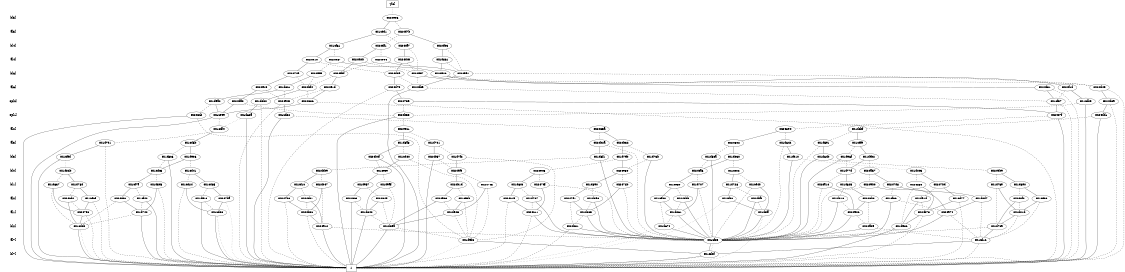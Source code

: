 digraph "DD" {
size = "7.5,10"
center = true;
edge [dir = none];
{ node [shape = plaintext];
  edge [style = invis];
  "CONST NODES" [style = invis];
" b[5] " -> " a[5] " -> " b[4] " -> " a[4] " -> " b[6] " -> " a[6] " -> " op[0] " -> " op[1] " -> " a[2] " -> " a[3] " -> " b[3] " -> " b[0] " -> " b[1] " -> " a[0] " -> " a[1] " -> " b[2] " -> " a[7] " -> " b[7] " -> "CONST NODES"; 
}
{ rank = same; node [shape = box]; edge [style = invis];
"  y[6]  "; }
{ rank = same; " b[5] ";
"0x24e06";
}
{ rank = same; " a[5] ";
"0x1ced1";
"0x24d7b";
}
{ rank = same; " b[4] ";
"0x24f03";
"0x24ca7";
"0x1cf61";
"0x24df1";
}
{ rank = same; " a[4] ";
"0x1d861";
"0x24e87";
"0x24e10";
"0x24d40";
"0x24d0b";
"0x24e94";
}
{ rank = same; " b[6] ";
"0x24d09";
"0x24729";
"0x24ebf";
"0x24e57";
"0x24ee1";
"0x24ee5";
"0x24e2c";
}
{ rank = same; " a[6] ";
"0x24e1d";
"0x24e15";
"0x24f1d";
"0x24bf4";
"0x24db9";
"0x1d8c1";
"0x24d45";
"0x24d75";
"0x24d81";
}
{ rank = same; " op[0] ";
"0x24886";
"0x1d0b0";
"0x24940";
"0x24759";
"0x1d9a2";
"0x24d89";
"0x1cdb5";
"0x1cf57";
"0x24da0";
}
{ rank = same; " op[1] ";
"0x24b53";
"0x24c7f";
"0x24dd1";
"0x248cb";
"0x1cd32";
"0x1ce99";
"0x1d68a";
}
{ rank = same; " a[2] ";
"0x1d8bf";
"0x1cdf4";
"0x249c1";
"0x24894";
"0x2485a";
}
{ rank = same; " a[3] ";
"0x1d642";
"0x24b2a";
"0x1d791";
"0x1d8a3";
"0x24802";
"0x1d5e1";
"0x1cefe";
"0x1cd5b";
"0x1d701";
"0x24b32";
}
{ rank = same; " b[3] ";
"0x1d8c6";
"0x24b4f";
"0x24b57";
"0x1d030";
"0x1d7f2";
"0x1d73b";
"0x1d906";
"0x1d5ca";
"0x1d910";
"0x1d9b2";
"0x1d64b";
"0x1d6f1";
"0x1cfed";
"0x1d96f";
"0x1cd40";
"0x1d7eb";
}
{ rank = same; " b[0] ";
"0x24bb9";
"0x1ce02";
"0x249b9";
"0x249f9";
"0x1d02b";
"0x24930";
"0x1d003";
"0x1cec9";
"0x24a57";
"0x1cd41";
"0x24943";
"0x1d77d";
"0x24ca6";
"0x1cdc3";
}
{ rank = same; " b[1] ";
"0x1d890";
"0x247d8";
"0x1d728";
"0x1d637";
"0x24a1c";
"0x1d957";
"0x1d76e";
"0x1d707";
"0x249b0";
"0x1d5d3";
"0x1ce4b";
"0x1d64c";
"0x24884";
"0x1cf1c";
"0x247bd";
"0x24743";
"0x1ce69";
"0x1d9af";
"0x1d78d";
"0x1cf7a";
"0x24b47";
"0x1cd65";
"0x1d6e0";
"0x2472b";
"0x1cd24";
"0x247df";
"0x24b1d";
"0x1d825";
}
{ rank = same; " a[0] ";
"0x24bfb";
"0x1cece";
"0x248bb";
"0x24963";
"0x1ce06";
"0x1ceb8";
"0x1d91c";
"0x1d767";
"0x1d898";
"0x248b8";
"0x1d0d7";
"0x24c19";
"0x247b8";
"0x1cd77";
"0x24cb1";
"0x1cf66";
"0x1ce3b";
"0x248f2";
"0x1cf42";
"0x24cc3";
"0x24cbc";
"0x247e1";
"0x1cf8c";
"0x24845";
"0x1d016";
"0x24cd2";
"0x247ba";
"0x1d91d";
}
{ rank = same; " a[1] ";
"0x24b3c";
"0x1d742";
"0x2475c";
"0x24c11";
"0x1d8ff";
"0x1d01d";
"0x24b73";
"0x1d061";
"0x24974";
"0x1d8c5";
"0x2490c";
"0x1cd08";
"0x1d842";
"0x1d943";
}
{ rank = same; " b[2] ";
"0x24b81";
"0x1d674";
"0x1d69a";
"0x1d98c";
"0x24912";
"0x1d7c9";
"0x24a09";
"0x1cd0b";
}
{ rank = same; " a[7] ";
"0x1d9bc";
"0x1cd1c";
"0x1cf25";
}
{ rank = same; " b[7] ";
"0x1cd0f";
}
{ rank = same; "CONST NODES";
{ node [shape = box]; "0x1ccfc";
}
}
"  y[6]  " -> "0x24e06" [style = dotted];
"0x24e06" -> "0x1ced1";
"0x24e06" -> "0x24d7b" [style = dashed];
"0x1ced1" -> "0x1cf61";
"0x1ced1" -> "0x24ca7" [style = dashed];
"0x24d7b" -> "0x24f03";
"0x24d7b" -> "0x24df1" [style = dashed];
"0x24f03" -> "0x1d861";
"0x24f03" -> "0x24ee1" [style = dashed];
"0x24ca7" -> "0x24d40";
"0x24ca7" -> "0x24e57" [style = dashed];
"0x1cf61" -> "0x24e10";
"0x1cf61" -> "0x24e87" [style = dashed];
"0x24df1" -> "0x24d0b";
"0x24df1" -> "0x24e94" [style = dashed];
"0x1d861" -> "0x24e2c";
"0x1d861" -> "0x24ee1" [style = dashed];
"0x24e87" -> "0x24e2c";
"0x24e87" -> "0x24ee5" [style = dashed];
"0x24e10" -> "0x24729";
"0x24e10" -> "0x24d09" [style = dashed];
"0x24d40" -> "0x24d09";
"0x24d40" -> "0x24e57" [style = dashed];
"0x24d0b" -> "0x24ebf";
"0x24d0b" -> "0x24e57" [style = dashed];
"0x24e94" -> "0x24ee1";
"0x24e94" -> "0x24ebf" [style = dashed];
"0x24d09" -> "0x24d75";
"0x24d09" -> "0x24db9" [style = dashed];
"0x24729" -> "0x24e15";
"0x24729" -> "0x24bf4" [style = dashed];
"0x24ebf" -> "0x24e1d";
"0x24ebf" -> "0x24bf4" [style = dashed];
"0x24e57" -> "0x24d81";
"0x24e57" -> "0x24db9" [style = dashed];
"0x24ee1" -> "0x24db9";
"0x24ee1" -> "0x24d45" [style = dashed];
"0x24ee5" -> "0x1d8c1";
"0x24ee5" -> "0x24bf4" [style = dashed];
"0x24e2c" -> "0x24f1d";
"0x24e2c" -> "0x24d45" [style = dashed];
"0x24e1d" -> "0x24886";
"0x24e1d" -> "0x24940" [style = dashed];
"0x24e15" -> "0x24da0";
"0x24e15" -> "0x24940" [style = dashed];
"0x24f1d" -> "0x1cdb5";
"0x24f1d" -> "0x1cf57" [style = dashed];
"0x24bf4" -> "0x1d0b0";
"0x24bf4" -> "0x24886" [style = dashed];
"0x24db9" -> "0x1ccfc";
"0x24db9" -> "0x1cf57" [style = dashed];
"0x1d8c1" -> "0x1d9a2";
"0x1d8c1" -> "0x24940" [style = dashed];
"0x24d45" -> "0x24d89";
"0x24d45" -> "0x1ccfc" [style = dashed];
"0x24d75" -> "0x24759";
"0x24d75" -> "0x1ccfc" [style = dashed];
"0x24d81" -> "0x1cf57";
"0x24d81" -> "0x1ccfc" [style = dashed];
"0x24886" -> "0x1ce99";
"0x24886" -> "0x1ccfc" [style = dashed];
"0x1d0b0" -> "0x1d68a";
"0x1d0b0" -> "0x1ccfc" [style = dashed];
"0x24940" -> "0x1cd32";
"0x24940" -> "0x1ccfc" [style = dashed];
"0x24759" -> "0x24c7f";
"0x24759" -> "0x24b53" [style = dashed];
"0x1d9a2" -> "0x1ce99";
"0x1d9a2" -> "0x248cb" [style = dashed];
"0x24d89" -> "0x24dd1";
"0x24d89" -> "0x1ccfc" [style = dashed];
"0x1cdb5" -> "0x1ccfc";
"0x1cdb5" -> "0x24b53" [style = dashed];
"0x1cf57" -> "0x24c7f";
"0x1cf57" -> "0x1ccfc" [style = dashed];
"0x24da0" -> "0x1ce99";
"0x24da0" -> "0x24b53" [style = dashed];
"0x24b53" -> "0x1ccfc";
"0x24b53" -> "0x249c1" [style = dashed];
"0x24c7f" -> "0x1ccfc";
"0x24c7f" -> "0x24894" [style = dashed];
"0x24dd1" -> "0x1ccfc";
"0x24dd1" -> "0x1d8bf" [style = dashed];
"0x248cb" -> "0x1ccfc";
"0x248cb" -> "0x1d9bc" [style = dashed];
"0x1cd32" -> "0x1ccfc";
"0x1cd32" -> "0x2485a" [style = dashed];
"0x1ce99" -> "0x1ccfc";
"0x1ce99" -> "0x1cdf4" [style = dashed];
"0x1d68a" -> "0x1ccfc";
"0x1d68a" -> "0x1cdf4" [style = dotted];
"0x1d8bf" -> "0x1cefe";
"0x1d8bf" -> "0x1d5e1" [style = dashed];
"0x1cdf4" -> "0x1cd5b";
"0x1cdf4" -> "0x1d791" [style = dashed];
"0x249c1" -> "0x1d8a3";
"0x249c1" -> "0x1d701" [style = dashed];
"0x24894" -> "0x24802";
"0x24894" -> "0x1d642" [style = dashed];
"0x2485a" -> "0x24b32";
"0x2485a" -> "0x24b2a" [style = dashed];
"0x1d642" -> "0x1d910";
"0x1d642" -> "0x1cf25" [style = dashed];
"0x24b2a" -> "0x1d6f1";
"0x24b2a" -> "0x1cf25" [style = dashed];
"0x1d791" -> "0x1cfed";
"0x1d791" -> "0x1ccfc" [style = dashed];
"0x1d8a3" -> "0x24b4f";
"0x1d8a3" -> "0x1cd40" [style = dashed];
"0x24802" -> "0x1d030";
"0x24802" -> "0x1d5ca" [style = dashed];
"0x1d5e1" -> "0x1d64b";
"0x1d5e1" -> "0x1cf25" [style = dashed];
"0x1cefe" -> "0x1d9b2";
"0x1cefe" -> "0x1d96f" [style = dashed];
"0x1cd5b" -> "0x1d906";
"0x1cd5b" -> "0x1d8c6" [style = dashed];
"0x1d701" -> "0x24b57";
"0x1d701" -> "0x1d7f2" [style = dashed];
"0x24b32" -> "0x1d7eb";
"0x24b32" -> "0x1d73b" [style = dashed];
"0x1d8c6" -> "0x1ccfc";
"0x1d8c6" -> "0x1cdc3" [style = dashed];
"0x24b4f" -> "0x1ccfc";
"0x24b4f" -> "0x1cec9" [style = dashed];
"0x24b57" -> "0x1ccfc";
"0x24b57" -> "0x249f9" [style = dashed];
"0x1d030" -> "0x24ca6";
"0x1d030" -> "0x1ce02" [style = dashed];
"0x1d7f2" -> "0x249f9";
"0x1d7f2" -> "0x1d9bc" [style = dashed];
"0x1d73b" -> "0x1cf25";
"0x1d73b" -> "0x24930" [style = dashed];
"0x1d906" -> "0x1cdc3";
"0x1d906" -> "0x1cd41" [style = dashed];
"0x1d5ca" -> "0x1cf25";
"0x1d5ca" -> "0x24ca6" [style = dashed];
"0x1d910" -> "0x1cf25";
"0x1d910" -> "0x1d003" [style = dotted];
"0x1d9b2" -> "0x1d77d";
"0x1d9b2" -> "0x24a57" [style = dashed];
"0x1d64b" -> "0x1cf25";
"0x1d64b" -> "0x249b9" [style = dashed];
"0x1d6f1" -> "0x1cf25";
"0x1d6f1" -> "0x24bb9" [style = dashed];
"0x1cfed" -> "0x1ccfc";
"0x1cfed" -> "0x1d02b" [style = dotted];
"0x1d96f" -> "0x1cf25";
"0x1d96f" -> "0x1d77d" [style = dashed];
"0x1cd40" -> "0x1cec9";
"0x1cd40" -> "0x1d9bc" [style = dashed];
"0x1d7eb" -> "0x24930";
"0x1d7eb" -> "0x24943" [style = dashed];
"0x24bb9" -> "0x1cf1c";
"0x24bb9" -> "0x24b47" [style = dashed];
"0x1ce02" -> "0x1d728";
"0x1ce02" -> "0x1ce4b" [style = dashed];
"0x249b9" -> "0x1d6e0";
"0x249b9" -> "0x1d76e" [style = dashed];
"0x249f9" -> "0x24b1d";
"0x249f9" -> "0x24743" [style = dashed];
"0x1d02b" -> "0x1d78d";
"0x1d02b" -> "0x1d637" [style = dashed];
"0x24930" -> "0x1d890";
"0x24930" -> "0x2472b" [style = dashed];
"0x1d003" -> "0x247bd";
"0x1d003" -> "0x24884" [style = dashed];
"0x1cec9" -> "0x1d957";
"0x1cec9" -> "0x1d9af" [style = dashed];
"0x24a57" -> "0x247d8";
"0x24a57" -> "0x249b0" [style = dashed];
"0x1cd41" -> "0x1cd65";
"0x1cd41" -> "0x1cd24" [style = dashed];
"0x24943" -> "0x1d64c";
"0x24943" -> "0x247df" [style = dashed];
"0x1d77d" -> "0x1d825";
"0x1d77d" -> "0x24a1c" [style = dashed];
"0x24ca6" -> "0x1ce69";
"0x24ca6" -> "0x1d707" [style = dashed];
"0x1cdc3" -> "0x1cf7a";
"0x1cdc3" -> "0x1d5d3" [style = dashed];
"0x1d890" -> "0x247e1";
"0x1d890" -> "0x1d898" [style = dashed];
"0x247d8" -> "0x1d0d7";
"0x247d8" -> "0x1cf66" [style = dashed];
"0x1d728" -> "0x1cf8c";
"0x1d728" -> "0x24bfb" [style = dashed];
"0x1d637" -> "0x2475c";
"0x1d637" -> "0x1cd0b" [style = dashed];
"0x24a1c" -> "0x2490c";
"0x24a1c" -> "0x1cf25" [style = dashed];
"0x1d957" -> "0x24cc3";
"0x1d957" -> "0x24845" [style = dashed];
"0x1d76e" -> "0x1d01d";
"0x1d76e" -> "0x1d7c9" [style = dashed];
"0x1d707" -> "0x1d061";
"0x1d707" -> "0x1cf25" [style = dashed];
"0x249b0" -> "0x24974";
"0x249b0" -> "0x1cf25" [style = dashed];
"0x1d5d3" -> "0x1d742";
"0x1d5d3" -> "0x1ccfc" [style = dashed];
"0x1ce4b" -> "0x1d8ff";
"0x1ce4b" -> "0x1cf25" [style = dashed];
"0x1d64c" -> "0x24c19";
"0x1d64c" -> "0x1d767" [style = dashed];
"0x24884" -> "0x24b73";
"0x24884" -> "0x1d98c" [style = dashed];
"0x1cf1c" -> "0x247b8";
"0x1cf1c" -> "0x24cb1" [style = dashed];
"0x247bd" -> "0x1cd77";
"0x247bd" -> "0x1d91d" [style = dashed];
"0x24743" -> "0x1d943";
"0x24743" -> "0x1d9bc" [style = dashed];
"0x1ce69" -> "0x1ceb8";
"0x1ce69" -> "0x248bb" [style = dashed];
"0x1d9af" -> "0x1d842";
"0x1d9af" -> "0x1d69a" [style = dashed];
"0x1d78d" -> "0x1cece";
"0x1d78d" -> "0x24cd2" [style = dashed];
"0x1cf7a" -> "0x24cbc";
"0x1cf7a" -> "0x1cf42" [style = dashed];
"0x24b47" -> "0x24b3c";
"0x24b47" -> "0x24912" [style = dashed];
"0x1cd65" -> "0x247ba";
"0x1cd65" -> "0x1d91c" [style = dashed];
"0x1d6e0" -> "0x1ce06";
"0x1d6e0" -> "0x248f2" [style = dashed];
"0x2472b" -> "0x1d8c5";
"0x2472b" -> "0x1cf25" [style = dashed];
"0x1cd24" -> "0x1cd08";
"0x1cd24" -> "0x1ccfc" [style = dashed];
"0x247df" -> "0x24c11";
"0x247df" -> "0x1cf25" [style = dashed];
"0x24b1d" -> "0x24963";
"0x24b1d" -> "0x1ce3b" [style = dashed];
"0x1d825" -> "0x248b8";
"0x1d825" -> "0x1d016" [style = dashed];
"0x24bfb" -> "0x1cf25";
"0x24bfb" -> "0x1d8ff" [style = dashed];
"0x1cece" -> "0x2475c";
"0x1cece" -> "0x1ccfc" [style = dashed];
"0x248bb" -> "0x1cf25";
"0x248bb" -> "0x1d061" [style = dashed];
"0x24963" -> "0x1d69a";
"0x24963" -> "0x1d943" [style = dashed];
"0x1ce06" -> "0x1d01d";
"0x1ce06" -> "0x1cd1c" [style = dashed];
"0x1ceb8" -> "0x1d061";
"0x1ceb8" -> "0x1d674" [style = dashed];
"0x1d91c" -> "0x1ccfc";
"0x1d91c" -> "0x1cd08" [style = dashed];
"0x1d767" -> "0x1cf25";
"0x1d767" -> "0x24c11" [style = dashed];
"0x1d898" -> "0x1cf25";
"0x1d898" -> "0x1d8c5" [style = dashed];
"0x248b8" -> "0x2490c";
"0x248b8" -> "0x24a09" [style = dashed];
"0x1d0d7" -> "0x24974";
"0x1d0d7" -> "0x1cd1c" [style = dashed];
"0x24c19" -> "0x24c11";
"0x24c19" -> "0x1ccfc" [style = dashed];
"0x247b8" -> "0x24b3c";
"0x247b8" -> "0x1ccfc" [style = dashed];
"0x1cd77" -> "0x24b73";
"0x1cd77" -> "0x1ccfc" [style = dashed];
"0x24cb1" -> "0x24912";
"0x24cb1" -> "0x24b3c" [style = dashed];
"0x1cf66" -> "0x1cf25";
"0x1cf66" -> "0x24974" [style = dashed];
"0x1ce3b" -> "0x1d943";
"0x1ce3b" -> "0x1d9bc" [style = dashed];
"0x248f2" -> "0x1d7c9";
"0x248f2" -> "0x1d01d" [style = dashed];
"0x1cf42" -> "0x1ccfc";
"0x1cf42" -> "0x1d742" [style = dashed];
"0x24cc3" -> "0x1ccfc";
"0x24cc3" -> "0x1d842" [style = dashed];
"0x24cbc" -> "0x1d742";
"0x24cbc" -> "0x1cd0b" [style = dashed];
"0x247e1" -> "0x1d8c5";
"0x247e1" -> "0x24b81" [style = dashed];
"0x1cf8c" -> "0x1d8ff";
"0x1cf8c" -> "0x1ccfc" [style = dotted];
"0x24845" -> "0x1d842";
"0x24845" -> "0x1d69a" [style = dashed];
"0x1d016" -> "0x1cf25";
"0x1d016" -> "0x2490c" [style = dashed];
"0x24cd2" -> "0x1cd0b";
"0x24cd2" -> "0x2475c" [style = dashed];
"0x247ba" -> "0x1cd08";
"0x247ba" -> "0x1ccfc" [style = dotted];
"0x1d91d" -> "0x1d98c";
"0x1d91d" -> "0x24b73" [style = dashed];
"0x24b3c" -> "0x24912";
"0x24b3c" -> "0x1ccfc" [style = dashed];
"0x1d742" -> "0x1ccfc";
"0x1d742" -> "0x1cd0b" [style = dashed];
"0x2475c" -> "0x1cd0b";
"0x2475c" -> "0x1ccfc" [style = dashed];
"0x24c11" -> "0x1cf25";
"0x24c11" -> "0x1ccfc" [style = dashed];
"0x1d8ff" -> "0x1cf25";
"0x1d8ff" -> "0x1ccfc" [style = dotted];
"0x1d01d" -> "0x1d7c9";
"0x1d01d" -> "0x1cd1c" [style = dashed];
"0x24b73" -> "0x1d98c";
"0x24b73" -> "0x1ccfc" [style = dashed];
"0x1d061" -> "0x1cf25";
"0x1d061" -> "0x1d674" [style = dashed];
"0x24974" -> "0x1cf25";
"0x24974" -> "0x1cd1c" [style = dashed];
"0x1d8c5" -> "0x1cf25";
"0x1d8c5" -> "0x24b81" [style = dashed];
"0x2490c" -> "0x1cf25";
"0x2490c" -> "0x24a09" [style = dashed];
"0x1cd08" -> "0x1ccfc";
"0x1cd08" -> "0x1ccfc" [style = dotted];
"0x1d842" -> "0x1ccfc";
"0x1d842" -> "0x1d69a" [style = dashed];
"0x1d943" -> "0x1d69a";
"0x1d943" -> "0x1d9bc" [style = dashed];
"0x24b81" -> "0x1cf25";
"0x24b81" -> "0x1ccfc" [style = dashed];
"0x1d674" -> "0x1cf25";
"0x1d674" -> "0x1ccfc" [style = dotted];
"0x1d69a" -> "0x1ccfc";
"0x1d69a" -> "0x1d9bc" [style = dashed];
"0x1d98c" -> "0x1ccfc";
"0x1d98c" -> "0x1cf25" [style = dotted];
"0x24912" -> "0x1ccfc";
"0x24912" -> "0x1cf25" [style = dashed];
"0x1d7c9" -> "0x1cd1c";
"0x1d7c9" -> "0x1cf25" [style = dashed];
"0x24a09" -> "0x1cf25";
"0x24a09" -> "0x1cd1c" [style = dashed];
"0x1cd0b" -> "0x1ccfc";
"0x1cd0b" -> "0x1ccfc" [style = dotted];
"0x1d9bc" -> "0x1cd0f";
"0x1d9bc" -> "0x1ccfc" [style = dotted];
"0x1cd1c" -> "0x1cd0f";
"0x1cd1c" -> "0x1ccfc" [style = dashed];
"0x1cf25" -> "0x1cd0f";
"0x1cf25" -> "0x1cd0f" [style = dotted];
"0x1cd0f" -> "0x1ccfc";
"0x1cd0f" -> "0x1ccfc" [style = dotted];
"0x1ccfc" [label = "1"];
}
